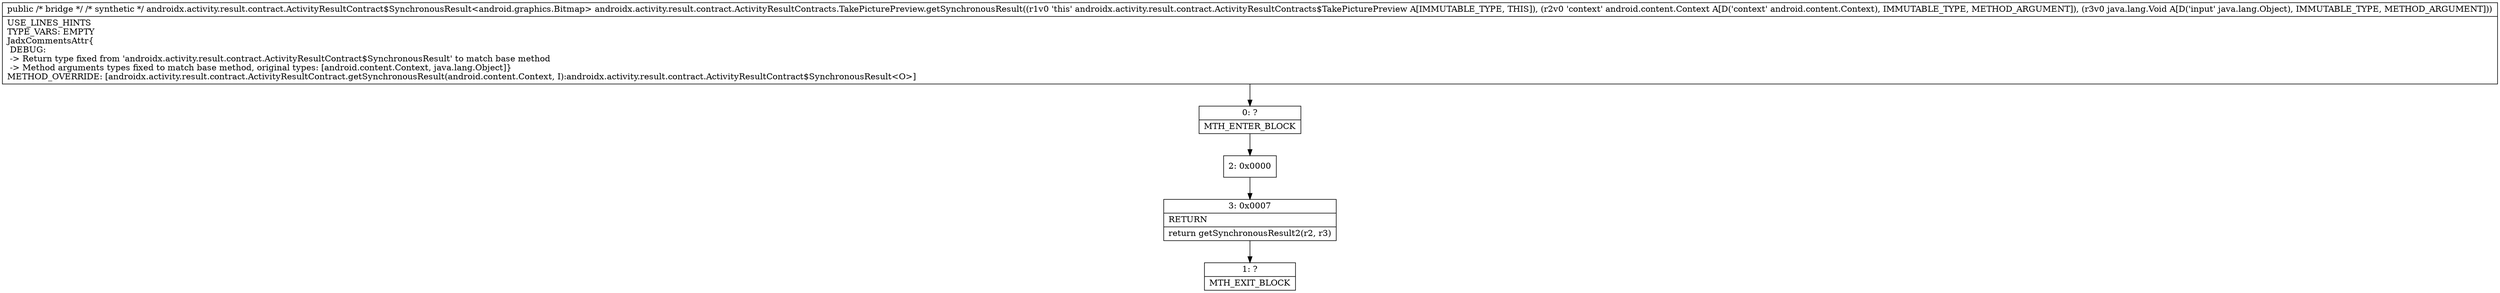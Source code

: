 digraph "CFG forandroidx.activity.result.contract.ActivityResultContracts.TakePicturePreview.getSynchronousResult(Landroid\/content\/Context;Ljava\/lang\/Object;)Landroidx\/activity\/result\/contract\/ActivityResultContract$SynchronousResult;" {
Node_0 [shape=record,label="{0\:\ ?|MTH_ENTER_BLOCK\l}"];
Node_2 [shape=record,label="{2\:\ 0x0000}"];
Node_3 [shape=record,label="{3\:\ 0x0007|RETURN\l|return getSynchronousResult2(r2, r3)\l}"];
Node_1 [shape=record,label="{1\:\ ?|MTH_EXIT_BLOCK\l}"];
MethodNode[shape=record,label="{public \/* bridge *\/ \/* synthetic *\/ androidx.activity.result.contract.ActivityResultContract$SynchronousResult\<android.graphics.Bitmap\> androidx.activity.result.contract.ActivityResultContracts.TakePicturePreview.getSynchronousResult((r1v0 'this' androidx.activity.result.contract.ActivityResultContracts$TakePicturePreview A[IMMUTABLE_TYPE, THIS]), (r2v0 'context' android.content.Context A[D('context' android.content.Context), IMMUTABLE_TYPE, METHOD_ARGUMENT]), (r3v0 java.lang.Void A[D('input' java.lang.Object), IMMUTABLE_TYPE, METHOD_ARGUMENT]))  | USE_LINES_HINTS\lTYPE_VARS: EMPTY\lJadxCommentsAttr\{\l DEBUG: \l \-\> Return type fixed from 'androidx.activity.result.contract.ActivityResultContract$SynchronousResult' to match base method\l \-\> Method arguments types fixed to match base method, original types: [android.content.Context, java.lang.Object]\}\lMETHOD_OVERRIDE: [androidx.activity.result.contract.ActivityResultContract.getSynchronousResult(android.content.Context, I):androidx.activity.result.contract.ActivityResultContract$SynchronousResult\<O\>]\l}"];
MethodNode -> Node_0;Node_0 -> Node_2;
Node_2 -> Node_3;
Node_3 -> Node_1;
}


